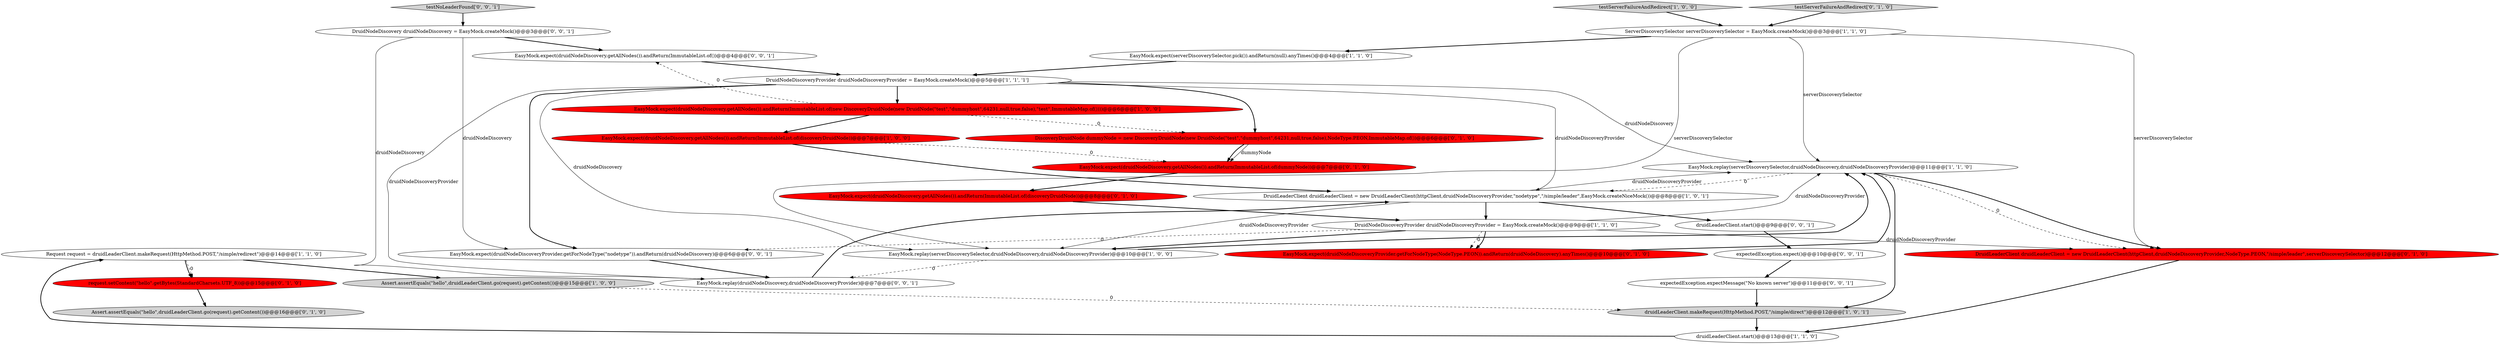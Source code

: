 digraph {
20 [style = filled, label = "Assert.assertEquals(\"hello\",druidLeaderClient.go(request).getContent())@@@16@@@['0', '1', '0']", fillcolor = lightgray, shape = ellipse image = "AAA0AAABBB2BBB"];
19 [style = filled, label = "testServerFailureAndRedirect['0', '1', '0']", fillcolor = lightgray, shape = diamond image = "AAA0AAABBB2BBB"];
4 [style = filled, label = "druidLeaderClient.start()@@@13@@@['1', '1', '0']", fillcolor = white, shape = ellipse image = "AAA0AAABBB1BBB"];
21 [style = filled, label = "EasyMock.expect(druidNodeDiscoveryProvider.getForNodeType(NodeType.PEON)).andReturn(druidNodeDiscovery).anyTimes()@@@10@@@['0', '1', '0']", fillcolor = red, shape = ellipse image = "AAA1AAABBB2BBB"];
7 [style = filled, label = "DruidLeaderClient druidLeaderClient = new DruidLeaderClient(httpClient,druidNodeDiscoveryProvider,\"nodetype\",\"/simple/leader\",EasyMock.createNiceMock())@@@8@@@['1', '0', '1']", fillcolor = white, shape = ellipse image = "AAA0AAABBB1BBB"];
2 [style = filled, label = "EasyMock.replay(serverDiscoverySelector,druidNodeDiscovery,druidNodeDiscoveryProvider)@@@11@@@['1', '1', '0']", fillcolor = white, shape = ellipse image = "AAA0AAABBB1BBB"];
5 [style = filled, label = "EasyMock.expect(druidNodeDiscovery.getAllNodes()).andReturn(ImmutableList.of(new DiscoveryDruidNode(new DruidNode(\"test\",\"dummyhost\",64231,null,true,false),\"test\",ImmutableMap.of())))@@@6@@@['1', '0', '0']", fillcolor = red, shape = ellipse image = "AAA1AAABBB1BBB"];
27 [style = filled, label = "EasyMock.replay(druidNodeDiscovery,druidNodeDiscoveryProvider)@@@7@@@['0', '0', '1']", fillcolor = white, shape = ellipse image = "AAA0AAABBB3BBB"];
14 [style = filled, label = "EasyMock.expect(druidNodeDiscovery.getAllNodes()).andReturn(ImmutableList.of(discoveryDruidNode))@@@8@@@['0', '1', '0']", fillcolor = red, shape = ellipse image = "AAA1AAABBB2BBB"];
23 [style = filled, label = "DruidNodeDiscovery druidNodeDiscovery = EasyMock.createMock()@@@3@@@['0', '0', '1']", fillcolor = white, shape = ellipse image = "AAA0AAABBB3BBB"];
24 [style = filled, label = "testNoLeaderFound['0', '0', '1']", fillcolor = lightgray, shape = diamond image = "AAA0AAABBB3BBB"];
28 [style = filled, label = "expectedException.expect()@@@10@@@['0', '0', '1']", fillcolor = white, shape = ellipse image = "AAA0AAABBB3BBB"];
13 [style = filled, label = "testServerFailureAndRedirect['1', '0', '0']", fillcolor = lightgray, shape = diamond image = "AAA0AAABBB1BBB"];
12 [style = filled, label = "EasyMock.replay(serverDiscoverySelector,druidNodeDiscovery,druidNodeDiscoveryProvider)@@@10@@@['1', '0', '0']", fillcolor = white, shape = ellipse image = "AAA0AAABBB1BBB"];
15 [style = filled, label = "EasyMock.expect(druidNodeDiscovery.getAllNodes()).andReturn(ImmutableList.of(dummyNode))@@@7@@@['0', '1', '0']", fillcolor = red, shape = ellipse image = "AAA1AAABBB2BBB"];
18 [style = filled, label = "request.setContent(\"hello\".getBytes(StandardCharsets.UTF_8))@@@15@@@['0', '1', '0']", fillcolor = red, shape = ellipse image = "AAA1AAABBB2BBB"];
17 [style = filled, label = "DiscoveryDruidNode dummyNode = new DiscoveryDruidNode(new DruidNode(\"test\",\"dummyhost\",64231,null,true,false),NodeType.PEON,ImmutableMap.of())@@@6@@@['0', '1', '0']", fillcolor = red, shape = ellipse image = "AAA1AAABBB2BBB"];
11 [style = filled, label = "DruidNodeDiscoveryProvider druidNodeDiscoveryProvider = EasyMock.createMock()@@@5@@@['1', '1', '1']", fillcolor = white, shape = ellipse image = "AAA0AAABBB1BBB"];
22 [style = filled, label = "druidLeaderClient.start()@@@9@@@['0', '0', '1']", fillcolor = white, shape = ellipse image = "AAA0AAABBB3BBB"];
0 [style = filled, label = "Assert.assertEquals(\"hello\",druidLeaderClient.go(request).getContent())@@@15@@@['1', '0', '0']", fillcolor = lightgray, shape = ellipse image = "AAA0AAABBB1BBB"];
9 [style = filled, label = "ServerDiscoverySelector serverDiscoverySelector = EasyMock.createMock()@@@3@@@['1', '1', '0']", fillcolor = white, shape = ellipse image = "AAA0AAABBB1BBB"];
8 [style = filled, label = "EasyMock.expect(serverDiscoverySelector.pick()).andReturn(null).anyTimes()@@@4@@@['1', '1', '0']", fillcolor = white, shape = ellipse image = "AAA0AAABBB1BBB"];
10 [style = filled, label = "druidLeaderClient.makeRequest(HttpMethod.POST,\"/simple/direct\")@@@12@@@['1', '0', '1']", fillcolor = lightgray, shape = ellipse image = "AAA0AAABBB1BBB"];
25 [style = filled, label = "EasyMock.expect(druidNodeDiscovery.getAllNodes()).andReturn(ImmutableList.of())@@@4@@@['0', '0', '1']", fillcolor = white, shape = ellipse image = "AAA0AAABBB3BBB"];
3 [style = filled, label = "DruidNodeDiscoveryProvider druidNodeDiscoveryProvider = EasyMock.createMock()@@@9@@@['1', '1', '0']", fillcolor = white, shape = ellipse image = "AAA0AAABBB1BBB"];
6 [style = filled, label = "EasyMock.expect(druidNodeDiscovery.getAllNodes()).andReturn(ImmutableList.of(discoveryDruidNode))@@@7@@@['1', '0', '0']", fillcolor = red, shape = ellipse image = "AAA1AAABBB1BBB"];
1 [style = filled, label = "Request request = druidLeaderClient.makeRequest(HttpMethod.POST,\"/simple/redirect\")@@@14@@@['1', '1', '0']", fillcolor = white, shape = ellipse image = "AAA0AAABBB1BBB"];
26 [style = filled, label = "EasyMock.expect(druidNodeDiscoveryProvider.getForNodeType(\"nodetype\")).andReturn(druidNodeDiscovery)@@@6@@@['0', '0', '1']", fillcolor = white, shape = ellipse image = "AAA0AAABBB3BBB"];
16 [style = filled, label = "DruidLeaderClient druidLeaderClient = new DruidLeaderClient(httpClient,druidNodeDiscoveryProvider,NodeType.PEON,\"/simple/leader\",serverDiscoverySelector)@@@12@@@['0', '1', '0']", fillcolor = red, shape = ellipse image = "AAA1AAABBB2BBB"];
29 [style = filled, label = "expectedException.expectMessage(\"No known server\")@@@11@@@['0', '0', '1']", fillcolor = white, shape = ellipse image = "AAA0AAABBB3BBB"];
14->3 [style = bold, label=""];
28->29 [style = bold, label=""];
7->2 [style = solid, label="druidNodeDiscoveryProvider"];
23->25 [style = bold, label=""];
17->15 [style = solid, label="dummyNode"];
11->2 [style = solid, label="druidNodeDiscovery"];
23->27 [style = solid, label="druidNodeDiscovery"];
11->27 [style = solid, label="druidNodeDiscoveryProvider"];
11->7 [style = solid, label="druidNodeDiscoveryProvider"];
15->14 [style = bold, label=""];
7->12 [style = solid, label="druidNodeDiscoveryProvider"];
3->2 [style = solid, label="druidNodeDiscoveryProvider"];
3->21 [style = dashed, label="0"];
3->26 [style = dashed, label="0"];
9->16 [style = solid, label="serverDiscoverySelector"];
1->18 [style = bold, label=""];
22->28 [style = bold, label=""];
1->18 [style = dashed, label="0"];
5->25 [style = dashed, label="0"];
1->0 [style = bold, label=""];
3->12 [style = bold, label=""];
2->7 [style = dashed, label="0"];
9->8 [style = bold, label=""];
2->10 [style = bold, label=""];
7->3 [style = bold, label=""];
0->10 [style = dashed, label="0"];
21->2 [style = bold, label=""];
9->12 [style = solid, label="serverDiscoverySelector"];
23->26 [style = solid, label="druidNodeDiscovery"];
7->22 [style = bold, label=""];
11->5 [style = bold, label=""];
12->2 [style = bold, label=""];
18->20 [style = bold, label=""];
26->27 [style = bold, label=""];
5->17 [style = dashed, label="0"];
5->6 [style = bold, label=""];
19->9 [style = bold, label=""];
6->15 [style = dashed, label="0"];
25->11 [style = bold, label=""];
11->12 [style = solid, label="druidNodeDiscovery"];
2->16 [style = dashed, label="0"];
3->16 [style = solid, label="druidNodeDiscoveryProvider"];
27->7 [style = bold, label=""];
12->27 [style = dashed, label="0"];
17->15 [style = bold, label=""];
10->4 [style = bold, label=""];
9->2 [style = solid, label="serverDiscoverySelector"];
11->17 [style = bold, label=""];
3->21 [style = bold, label=""];
29->10 [style = bold, label=""];
4->1 [style = bold, label=""];
13->9 [style = bold, label=""];
16->4 [style = bold, label=""];
6->7 [style = bold, label=""];
8->11 [style = bold, label=""];
11->26 [style = bold, label=""];
24->23 [style = bold, label=""];
2->16 [style = bold, label=""];
}

